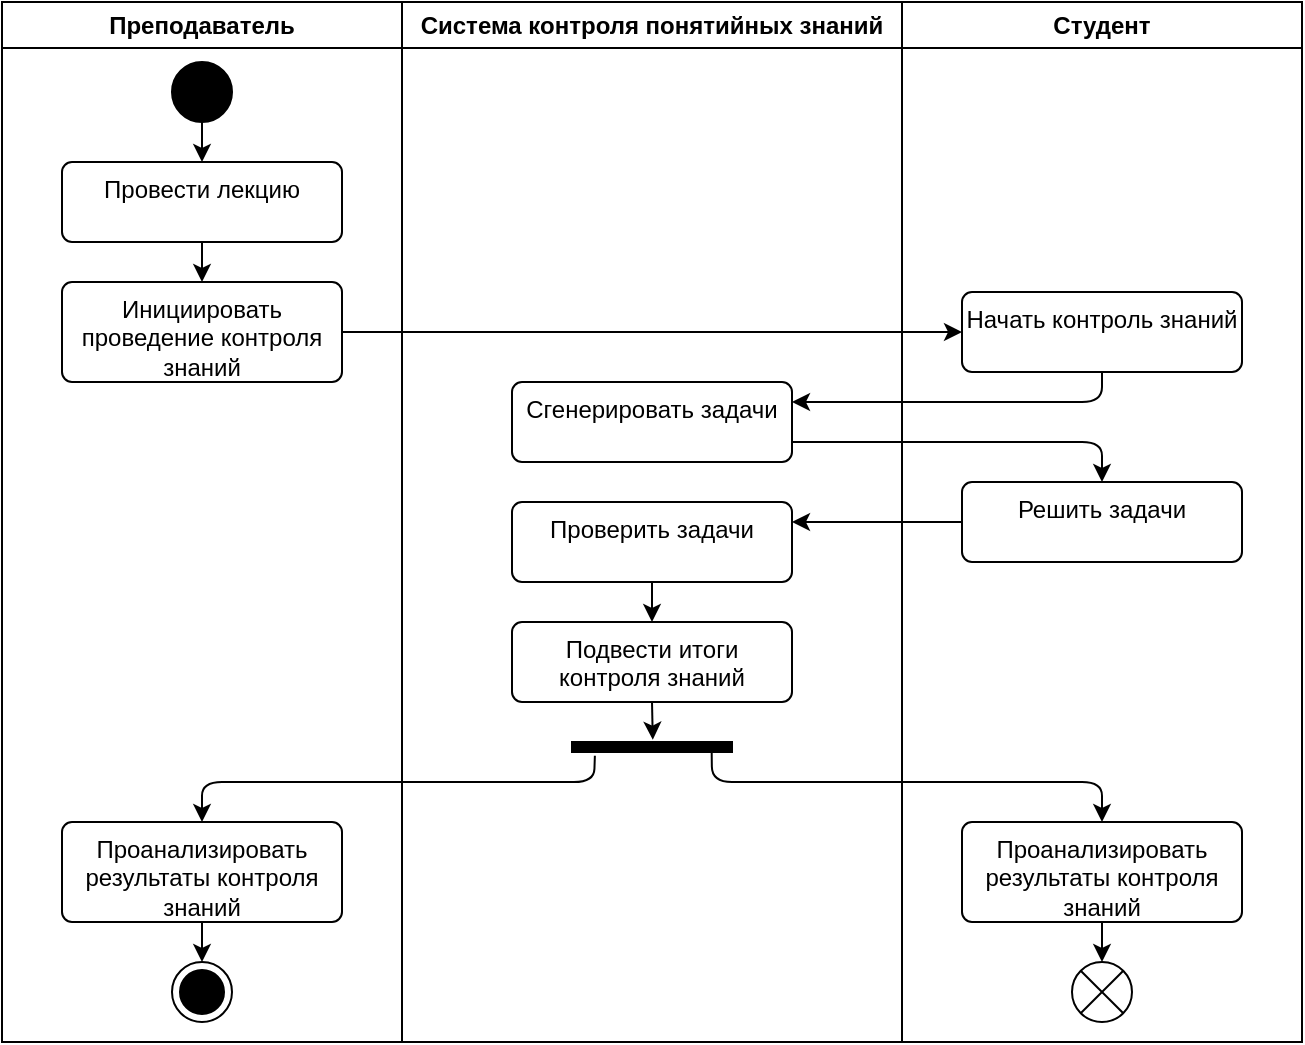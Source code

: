 <mxfile version="26.2.15">
  <diagram name="Страница — 1" id="heNF5FCD1qQNATckppjS">
    <mxGraphModel dx="837" dy="571" grid="1" gridSize="10" guides="1" tooltips="1" connect="1" arrows="1" fold="1" page="1" pageScale="1" pageWidth="827" pageHeight="1169" math="0" shadow="0">
      <root>
        <mxCell id="0" />
        <mxCell id="1" parent="0" />
        <mxCell id="NyhvNuXr-Zma02oPDE7B-1" value="Преподаватель" style="swimlane;whiteSpace=wrap;html=1;" parent="1" vertex="1">
          <mxGeometry x="80" y="50" width="200" height="520" as="geometry" />
        </mxCell>
        <mxCell id="NyhvNuXr-Zma02oPDE7B-4" value="" style="ellipse;fillColor=strokeColor;html=1;" parent="NyhvNuXr-Zma02oPDE7B-1" vertex="1">
          <mxGeometry x="85" y="30" width="30" height="30" as="geometry" />
        </mxCell>
        <mxCell id="NyhvNuXr-Zma02oPDE7B-6" value="Провести лекцию" style="html=1;align=center;verticalAlign=top;rounded=1;absoluteArcSize=1;arcSize=10;dashed=0;whiteSpace=wrap;" parent="NyhvNuXr-Zma02oPDE7B-1" vertex="1">
          <mxGeometry x="30" y="80" width="140" height="40" as="geometry" />
        </mxCell>
        <mxCell id="NyhvNuXr-Zma02oPDE7B-8" value="" style="endArrow=classic;html=1;rounded=0;exitX=0.5;exitY=1;exitDx=0;exitDy=0;entryX=0.5;entryY=0;entryDx=0;entryDy=0;" parent="NyhvNuXr-Zma02oPDE7B-1" source="NyhvNuXr-Zma02oPDE7B-4" target="NyhvNuXr-Zma02oPDE7B-6" edge="1">
          <mxGeometry width="50" height="50" relative="1" as="geometry">
            <mxPoint x="210" y="230" as="sourcePoint" />
            <mxPoint x="260" y="180" as="targetPoint" />
          </mxGeometry>
        </mxCell>
        <mxCell id="NyhvNuXr-Zma02oPDE7B-7" value="Инициировать проведение контроля знаний" style="html=1;align=center;verticalAlign=top;rounded=1;absoluteArcSize=1;arcSize=10;dashed=0;whiteSpace=wrap;" parent="NyhvNuXr-Zma02oPDE7B-1" vertex="1">
          <mxGeometry x="30" y="140" width="140" height="50" as="geometry" />
        </mxCell>
        <mxCell id="NyhvNuXr-Zma02oPDE7B-9" value="" style="endArrow=classic;html=1;rounded=0;exitX=0.5;exitY=1;exitDx=0;exitDy=0;entryX=0.5;entryY=0;entryDx=0;entryDy=0;" parent="NyhvNuXr-Zma02oPDE7B-1" source="NyhvNuXr-Zma02oPDE7B-6" target="NyhvNuXr-Zma02oPDE7B-7" edge="1">
          <mxGeometry width="50" height="50" relative="1" as="geometry">
            <mxPoint x="110" y="70" as="sourcePoint" />
            <mxPoint x="110" y="90" as="targetPoint" />
          </mxGeometry>
        </mxCell>
        <mxCell id="NyhvNuXr-Zma02oPDE7B-23" value="Проанализировать результаты контроля знаний" style="html=1;align=center;verticalAlign=top;rounded=1;absoluteArcSize=1;arcSize=10;dashed=0;whiteSpace=wrap;" parent="NyhvNuXr-Zma02oPDE7B-1" vertex="1">
          <mxGeometry x="30" y="410" width="140" height="50" as="geometry" />
        </mxCell>
        <mxCell id="NyhvNuXr-Zma02oPDE7B-27" value="" style="ellipse;html=1;shape=endState;fillColor=strokeColor;" parent="NyhvNuXr-Zma02oPDE7B-1" vertex="1">
          <mxGeometry x="85" y="480" width="30" height="30" as="geometry" />
        </mxCell>
        <mxCell id="NyhvNuXr-Zma02oPDE7B-28" value="" style="endArrow=classic;html=1;rounded=0;exitX=0.5;exitY=1;exitDx=0;exitDy=0;entryX=0.5;entryY=0;entryDx=0;entryDy=0;" parent="NyhvNuXr-Zma02oPDE7B-1" source="NyhvNuXr-Zma02oPDE7B-23" target="NyhvNuXr-Zma02oPDE7B-27" edge="1">
          <mxGeometry width="50" height="50" relative="1" as="geometry">
            <mxPoint x="110" y="130" as="sourcePoint" />
            <mxPoint x="110" y="150" as="targetPoint" />
          </mxGeometry>
        </mxCell>
        <mxCell id="NyhvNuXr-Zma02oPDE7B-2" value="Система контроля понятийных знаний" style="swimlane;whiteSpace=wrap;html=1;" parent="1" vertex="1">
          <mxGeometry x="280" y="50" width="250" height="520" as="geometry" />
        </mxCell>
        <mxCell id="NyhvNuXr-Zma02oPDE7B-12" value="Сгенерировать задачи" style="html=1;align=center;verticalAlign=top;rounded=1;absoluteArcSize=1;arcSize=10;dashed=0;whiteSpace=wrap;" parent="NyhvNuXr-Zma02oPDE7B-2" vertex="1">
          <mxGeometry x="55" y="190" width="140" height="40" as="geometry" />
        </mxCell>
        <mxCell id="NyhvNuXr-Zma02oPDE7B-16" value="Проверить задачи" style="html=1;align=center;verticalAlign=top;rounded=1;absoluteArcSize=1;arcSize=10;dashed=0;whiteSpace=wrap;" parent="NyhvNuXr-Zma02oPDE7B-2" vertex="1">
          <mxGeometry x="55" y="250" width="140" height="40" as="geometry" />
        </mxCell>
        <mxCell id="NyhvNuXr-Zma02oPDE7B-18" value="Подвести итоги контроля знаний" style="html=1;align=center;verticalAlign=top;rounded=1;absoluteArcSize=1;arcSize=10;dashed=0;whiteSpace=wrap;" parent="NyhvNuXr-Zma02oPDE7B-2" vertex="1">
          <mxGeometry x="55" y="310" width="140" height="40" as="geometry" />
        </mxCell>
        <mxCell id="NyhvNuXr-Zma02oPDE7B-19" value="" style="endArrow=classic;html=1;rounded=0;exitX=0.5;exitY=1;exitDx=0;exitDy=0;entryX=0.5;entryY=0;entryDx=0;entryDy=0;" parent="NyhvNuXr-Zma02oPDE7B-2" source="NyhvNuXr-Zma02oPDE7B-16" target="NyhvNuXr-Zma02oPDE7B-18" edge="1">
          <mxGeometry width="50" height="50" relative="1" as="geometry">
            <mxPoint x="-90" y="130" as="sourcePoint" />
            <mxPoint x="-90" y="150" as="targetPoint" />
          </mxGeometry>
        </mxCell>
        <mxCell id="NyhvNuXr-Zma02oPDE7B-21" value="" style="html=1;points=[];perimeter=orthogonalPerimeter;fillColor=strokeColor;direction=south;" parent="NyhvNuXr-Zma02oPDE7B-2" vertex="1">
          <mxGeometry x="85" y="370" width="80" height="5" as="geometry" />
        </mxCell>
        <mxCell id="NyhvNuXr-Zma02oPDE7B-22" value="" style="endArrow=classic;html=1;rounded=0;exitX=0.5;exitY=1;exitDx=0;exitDy=0;entryX=-0.227;entryY=0.495;entryDx=0;entryDy=0;entryPerimeter=0;" parent="NyhvNuXr-Zma02oPDE7B-2" source="NyhvNuXr-Zma02oPDE7B-18" edge="1" target="NyhvNuXr-Zma02oPDE7B-21">
          <mxGeometry width="50" height="50" relative="1" as="geometry">
            <mxPoint x="110" y="300" as="sourcePoint" />
            <mxPoint x="100" y="370" as="targetPoint" />
          </mxGeometry>
        </mxCell>
        <mxCell id="NyhvNuXr-Zma02oPDE7B-3" value="Студент" style="swimlane;whiteSpace=wrap;html=1;" parent="1" vertex="1">
          <mxGeometry x="530" y="50" width="200" height="520" as="geometry" />
        </mxCell>
        <mxCell id="NyhvNuXr-Zma02oPDE7B-10" value="Начать контроль знаний" style="html=1;align=center;verticalAlign=top;rounded=1;absoluteArcSize=1;arcSize=10;dashed=0;whiteSpace=wrap;" parent="NyhvNuXr-Zma02oPDE7B-3" vertex="1">
          <mxGeometry x="30" y="145" width="140" height="40" as="geometry" />
        </mxCell>
        <mxCell id="NyhvNuXr-Zma02oPDE7B-14" value="Решить задачи" style="html=1;align=center;verticalAlign=top;rounded=1;absoluteArcSize=1;arcSize=10;dashed=0;whiteSpace=wrap;" parent="NyhvNuXr-Zma02oPDE7B-3" vertex="1">
          <mxGeometry x="30" y="240" width="140" height="40" as="geometry" />
        </mxCell>
        <mxCell id="NyhvNuXr-Zma02oPDE7B-25" value="Проанализировать результаты контроля знаний" style="html=1;align=center;verticalAlign=top;rounded=1;absoluteArcSize=1;arcSize=10;dashed=0;whiteSpace=wrap;" parent="NyhvNuXr-Zma02oPDE7B-3" vertex="1">
          <mxGeometry x="30" y="410" width="140" height="50" as="geometry" />
        </mxCell>
        <mxCell id="NyhvNuXr-Zma02oPDE7B-29" value="" style="shape=sumEllipse;perimeter=ellipsePerimeter;html=1;backgroundOutline=1;" parent="NyhvNuXr-Zma02oPDE7B-3" vertex="1">
          <mxGeometry x="85" y="480" width="30" height="30" as="geometry" />
        </mxCell>
        <mxCell id="NyhvNuXr-Zma02oPDE7B-30" value="" style="endArrow=classic;html=1;rounded=0;exitX=0.5;exitY=1;exitDx=0;exitDy=0;entryX=0.5;entryY=0;entryDx=0;entryDy=0;" parent="NyhvNuXr-Zma02oPDE7B-3" source="NyhvNuXr-Zma02oPDE7B-25" target="NyhvNuXr-Zma02oPDE7B-29" edge="1">
          <mxGeometry width="50" height="50" relative="1" as="geometry">
            <mxPoint x="-290" y="470" as="sourcePoint" />
            <mxPoint x="-290" y="490" as="targetPoint" />
          </mxGeometry>
        </mxCell>
        <mxCell id="NyhvNuXr-Zma02oPDE7B-11" value="" style="endArrow=classic;html=1;rounded=0;exitX=1;exitY=0.5;exitDx=0;exitDy=0;entryX=0;entryY=0.5;entryDx=0;entryDy=0;" parent="1" source="NyhvNuXr-Zma02oPDE7B-7" target="NyhvNuXr-Zma02oPDE7B-10" edge="1">
          <mxGeometry width="50" height="50" relative="1" as="geometry">
            <mxPoint x="190" y="180" as="sourcePoint" />
            <mxPoint x="190" y="200" as="targetPoint" />
          </mxGeometry>
        </mxCell>
        <mxCell id="NyhvNuXr-Zma02oPDE7B-13" value="" style="endArrow=classic;html=1;rounded=1;exitX=0.5;exitY=1;exitDx=0;exitDy=0;entryX=1;entryY=0.25;entryDx=0;entryDy=0;curved=0;" parent="1" source="NyhvNuXr-Zma02oPDE7B-10" target="NyhvNuXr-Zma02oPDE7B-12" edge="1">
          <mxGeometry width="50" height="50" relative="1" as="geometry">
            <mxPoint x="260" y="225" as="sourcePoint" />
            <mxPoint x="520" y="225" as="targetPoint" />
            <Array as="points">
              <mxPoint x="630" y="250" />
            </Array>
          </mxGeometry>
        </mxCell>
        <mxCell id="NyhvNuXr-Zma02oPDE7B-15" value="" style="endArrow=classic;html=1;rounded=1;exitX=1;exitY=0.75;exitDx=0;exitDy=0;entryX=0.5;entryY=0;entryDx=0;entryDy=0;curved=0;" parent="1" source="NyhvNuXr-Zma02oPDE7B-12" target="NyhvNuXr-Zma02oPDE7B-14" edge="1">
          <mxGeometry width="50" height="50" relative="1" as="geometry">
            <mxPoint x="555" y="245" as="sourcePoint" />
            <mxPoint x="460" y="260" as="targetPoint" />
            <Array as="points">
              <mxPoint x="630" y="270" />
            </Array>
          </mxGeometry>
        </mxCell>
        <mxCell id="NyhvNuXr-Zma02oPDE7B-17" value="" style="endArrow=classic;html=1;rounded=0;exitX=0;exitY=0.5;exitDx=0;exitDy=0;entryX=1;entryY=0.25;entryDx=0;entryDy=0;" parent="1" source="NyhvNuXr-Zma02oPDE7B-14" target="NyhvNuXr-Zma02oPDE7B-16" edge="1">
          <mxGeometry width="50" height="50" relative="1" as="geometry">
            <mxPoint x="260" y="225" as="sourcePoint" />
            <mxPoint x="520" y="225" as="targetPoint" />
          </mxGeometry>
        </mxCell>
        <mxCell id="NyhvNuXr-Zma02oPDE7B-24" value="" style="endArrow=classic;html=1;rounded=1;exitX=1.373;exitY=0.857;exitDx=0;exitDy=0;entryX=0.5;entryY=0;entryDx=0;entryDy=0;exitPerimeter=0;curved=0;" parent="1" source="NyhvNuXr-Zma02oPDE7B-21" target="NyhvNuXr-Zma02oPDE7B-23" edge="1">
          <mxGeometry width="50" height="50" relative="1" as="geometry">
            <mxPoint x="390" y="410" as="sourcePoint" />
            <mxPoint x="390" y="430" as="targetPoint" />
            <Array as="points">
              <mxPoint x="376" y="440" />
              <mxPoint x="180" y="440" />
            </Array>
          </mxGeometry>
        </mxCell>
        <mxCell id="NyhvNuXr-Zma02oPDE7B-26" value="" style="endArrow=classic;html=1;rounded=1;exitX=0.893;exitY=0.127;exitDx=0;exitDy=0;entryX=0.5;entryY=0;entryDx=0;entryDy=0;exitPerimeter=0;curved=0;" parent="1" source="NyhvNuXr-Zma02oPDE7B-21" target="NyhvNuXr-Zma02oPDE7B-25" edge="1">
          <mxGeometry width="50" height="50" relative="1" as="geometry">
            <mxPoint x="361" y="437" as="sourcePoint" />
            <mxPoint x="190" y="470" as="targetPoint" />
            <Array as="points">
              <mxPoint x="435" y="440" />
              <mxPoint x="630" y="440" />
            </Array>
          </mxGeometry>
        </mxCell>
      </root>
    </mxGraphModel>
  </diagram>
</mxfile>

